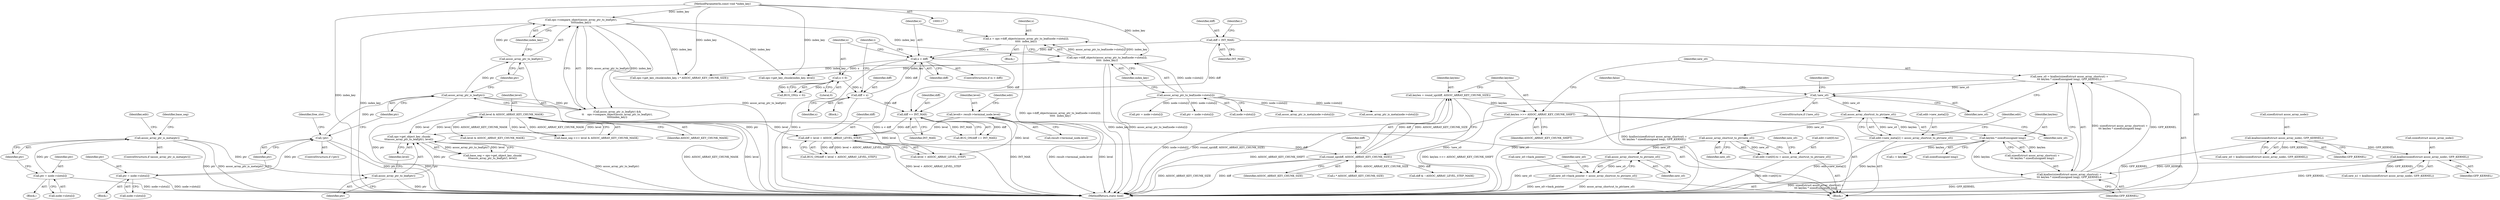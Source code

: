 digraph "0_linux_8d4a2ec1e0b41b0cf9a0c5cd4511da7f8e4f3de2@integer" {
"1001057" [label="(Call,new_s0 = kzalloc(sizeof(struct assoc_array_shortcut) +\n\t\t\t keylen * sizeof(unsigned long), GFP_KERNEL))"];
"1001059" [label="(Call,kzalloc(sizeof(struct assoc_array_shortcut) +\n\t\t\t keylen * sizeof(unsigned long), GFP_KERNEL))"];
"1001063" [label="(Call,keylen * sizeof(unsigned long))"];
"1001054" [label="(Call,keylen >>= ASSOC_ARRAY_KEY_CHUNK_SHIFT)"];
"1001049" [label="(Call,keylen = round_up(diff, ASSOC_ARRAY_KEY_CHUNK_SIZE))"];
"1001051" [label="(Call,round_up(diff, ASSOC_ARRAY_KEY_CHUNK_SIZE))"];
"1001044" [label="(Call,diff < level + ASSOC_ARRAY_LEVEL_STEP)"];
"1001040" [label="(Call,diff == INT_MAX)"];
"1001003" [label="(Call,diff = INT_MAX)"];
"1001028" [label="(Call,x < diff)"];
"1001017" [label="(Call,x = ops->diff_objects(assoc_array_ptr_to_leaf(node->slots[i]),\n\t\t\t\t\t  index_key))"];
"1001019" [label="(Call,ops->diff_objects(assoc_array_ptr_to_leaf(node->slots[i]),\n\t\t\t\t\t  index_key))"];
"1001020" [label="(Call,assoc_array_ptr_to_leaf(node->slots[i]))"];
"1000203" [label="(Call,ops->compare_object(assoc_array_ptr_to_leaf(ptr),\n\t\t\t\t\tindex_key))"];
"1000204" [label="(Call,assoc_array_ptr_to_leaf(ptr))"];
"1000201" [label="(Call,assoc_array_ptr_is_leaf(ptr))"];
"1000192" [label="(Call,!ptr)"];
"1000184" [label="(Call,ptr = node->slots[i])"];
"1000120" [label="(MethodParameterIn,const void *index_key)"];
"1001036" [label="(Call,diff = x)"];
"1001033" [label="(Call,x < 0)"];
"1000346" [label="(Call,level & ASSOC_ARRAY_KEY_CHUNK_MASK)"];
"1000340" [label="(Call,ops->get_object_key_chunk(\n\t\t\tassoc_array_ptr_to_leaf(ptr), level))"];
"1000341" [label="(Call,assoc_array_ptr_to_leaf(ptr))"];
"1000324" [label="(Call,assoc_array_ptr_is_meta(ptr))"];
"1000316" [label="(Call,ptr = node->slots[i])"];
"1000149" [label="(Call,level\t= result->terminal_node.level)"];
"1000284" [label="(Call,kzalloc(sizeof(struct assoc_array_node), GFP_KERNEL))"];
"1000265" [label="(Call,kzalloc(sizeof(struct assoc_array_node), GFP_KERNEL))"];
"1001069" [label="(Call,!new_s0)"];
"1001079" [label="(Call,assoc_array_shortcut_to_ptr(new_s0))"];
"1001073" [label="(Call,edit->new_meta[2] = assoc_array_shortcut_to_ptr(new_s0))"];
"1001089" [label="(Call,assoc_array_shortcut_to_ptr(new_s0))"];
"1001081" [label="(Call,edit->set[0].to = assoc_array_shortcut_to_ptr(new_s0))"];
"1001115" [label="(Call,assoc_array_shortcut_to_ptr(new_s0))"];
"1001111" [label="(Call,new_n0->back_pointer = assoc_array_shortcut_to_ptr(new_s0))"];
"1000342" [label="(Identifier,ptr)"];
"1001005" [label="(Identifier,INT_MAX)"];
"1000316" [label="(Call,ptr = node->slots[i])"];
"1001175" [label="(Call,level & ASSOC_ARRAY_KEY_CHUNK_MASK)"];
"1001060" [label="(Call,sizeof(struct assoc_array_shortcut) +\n\t\t\t keylen * sizeof(unsigned long))"];
"1001059" [label="(Call,kzalloc(sizeof(struct assoc_array_shortcut) +\n\t\t\t keylen * sizeof(unsigned long), GFP_KERNEL))"];
"1001051" [label="(Call,round_up(diff, ASSOC_ARRAY_KEY_CHUNK_SIZE))"];
"1001055" [label="(Identifier,keylen)"];
"1001045" [label="(Identifier,diff)"];
"1001052" [label="(Identifier,diff)"];
"1001029" [label="(Identifier,x)"];
"1001035" [label="(Literal,0)"];
"1000265" [label="(Call,kzalloc(sizeof(struct assoc_array_node), GFP_KERNEL))"];
"1001043" [label="(Call,BUG_ON(diff < level + ASSOC_ARRAY_LEVEL_STEP))"];
"1000318" [label="(Call,node->slots[i])"];
"1001018" [label="(Identifier,x)"];
"1000203" [label="(Call,ops->compare_object(assoc_array_ptr_to_leaf(ptr),\n\t\t\t\t\tindex_key))"];
"1000268" [label="(Identifier,GFP_KERNEL)"];
"1001067" [label="(Identifier,GFP_KERNEL)"];
"1000285" [label="(Call,sizeof(struct assoc_array_node))"];
"1001074" [label="(Call,edit->new_meta[2])"];
"1001038" [label="(Identifier,x)"];
"1001085" [label="(Identifier,edit)"];
"1000193" [label="(Identifier,ptr)"];
"1001082" [label="(Call,edit->set[0].to)"];
"1001204" [label="(Call,ptr = node->slots[i])"];
"1000266" [label="(Call,sizeof(struct assoc_array_node))"];
"1001064" [label="(Identifier,keylen)"];
"1000184" [label="(Call,ptr = node->slots[i])"];
"1000344" [label="(Call,base_seg >>= level & ASSOC_ARRAY_KEY_CHUNK_MASK)"];
"1001020" [label="(Call,assoc_array_ptr_to_leaf(node->slots[i]))"];
"1001021" [label="(Call,node->slots[i])"];
"1000605" [label="(Call,assoc_array_ptr_is_meta(node->slots[i]))"];
"1001068" [label="(ControlStructure,if (!new_s0))"];
"1001046" [label="(Call,level + ASSOC_ARRAY_LEVEL_STEP)"];
"1000183" [label="(Block,)"];
"1000151" [label="(Call,result->terminal_node.level)"];
"1001072" [label="(Identifier,false)"];
"1001003" [label="(Call,diff = INT_MAX)"];
"1000348" [label="(Identifier,ASSOC_ARRAY_KEY_CHUNK_MASK)"];
"1000192" [label="(Call,!ptr)"];
"1001080" [label="(Identifier,new_s0)"];
"1000347" [label="(Identifier,level)"];
"1001090" [label="(Identifier,new_s0)"];
"1000317" [label="(Identifier,ptr)"];
"1001115" [label="(Call,assoc_array_shortcut_to_ptr(new_s0))"];
"1000315" [label="(Block,)"];
"1001053" [label="(Identifier,ASSOC_ARRAY_KEY_CHUNK_SIZE)"];
"1000324" [label="(Call,assoc_array_ptr_is_meta(ptr))"];
"1000343" [label="(Identifier,level)"];
"1000338" [label="(Call,base_seg = ops->get_object_key_chunk(\n\t\t\tassoc_array_ptr_to_leaf(ptr), level))"];
"1001079" [label="(Call,assoc_array_shortcut_to_ptr(new_s0))"];
"1000346" [label="(Call,level & ASSOC_ARRAY_KEY_CHUNK_MASK)"];
"1001031" [label="(Block,)"];
"1001028" [label="(Call,x < diff)"];
"1001058" [label="(Identifier,new_s0)"];
"1000323" [label="(ControlStructure,if (assoc_array_ptr_is_meta(ptr)))"];
"1001056" [label="(Identifier,ASSOC_ARRAY_KEY_CHUNK_SHIFT)"];
"1000206" [label="(Identifier,index_key)"];
"1001049" [label="(Call,keylen = round_up(diff, ASSOC_ARRAY_KEY_CHUNK_SIZE))"];
"1000205" [label="(Identifier,ptr)"];
"1001063" [label="(Call,keylen * sizeof(unsigned long))"];
"1001034" [label="(Identifier,x)"];
"1000284" [label="(Call,kzalloc(sizeof(struct assoc_array_node), GFP_KERNEL))"];
"1001111" [label="(Call,new_n0->back_pointer = assoc_array_shortcut_to_ptr(new_s0))"];
"1001166" [label="(Call,ops->get_key_chunk(index_key, i * ASSOC_ARRAY_KEY_CHUNK_SIZE))"];
"1001081" [label="(Call,edit->set[0].to = assoc_array_shortcut_to_ptr(new_s0))"];
"1000196" [label="(Identifier,free_slot)"];
"1000546" [label="(Call,assoc_array_ptr_is_meta(node->slots[i]))"];
"1000202" [label="(Identifier,ptr)"];
"1001168" [label="(Call,i * ASSOC_ARRAY_KEY_CHUNK_SIZE)"];
"1000185" [label="(Identifier,ptr)"];
"1001065" [label="(Call,sizeof(unsigned long))"];
"1000340" [label="(Call,ops->get_object_key_chunk(\n\t\t\tassoc_array_ptr_to_leaf(ptr), level))"];
"1000747" [label="(Call,ptr = node->slots[i])"];
"1000122" [label="(Block,)"];
"1000159" [label="(Identifier,edit)"];
"1001044" [label="(Call,diff < level + ASSOC_ARRAY_LEVEL_STEP)"];
"1001019" [label="(Call,ops->diff_objects(assoc_array_ptr_to_leaf(node->slots[i]),\n\t\t\t\t\t  index_key))"];
"1001070" [label="(Identifier,new_s0)"];
"1001036" [label="(Call,diff = x)"];
"1001140" [label="(Call,diff & ~ASSOC_ARRAY_LEVEL_STEP_MASK)"];
"1001042" [label="(Identifier,INT_MAX)"];
"1000150" [label="(Identifier,level)"];
"1001073" [label="(Call,edit->new_meta[2] = assoc_array_shortcut_to_ptr(new_s0))"];
"1000191" [label="(ControlStructure,if (!ptr))"];
"1000341" [label="(Call,assoc_array_ptr_to_leaf(ptr))"];
"1001112" [label="(Call,new_n0->back_pointer)"];
"1000149" [label="(Call,level\t= result->terminal_node.level)"];
"1000120" [label="(MethodParameterIn,const void *index_key)"];
"1000325" [label="(Identifier,ptr)"];
"1001057" [label="(Call,new_s0 = kzalloc(sizeof(struct assoc_array_shortcut) +\n\t\t\t keylen * sizeof(unsigned long), GFP_KERNEL))"];
"1001050" [label="(Identifier,keylen)"];
"1000282" [label="(Call,new_n1 = kzalloc(sizeof(struct assoc_array_node), GFP_KERNEL))"];
"1001119" [label="(Identifier,new_n0)"];
"1001093" [label="(Identifier,new_s0)"];
"1001069" [label="(Call,!new_s0)"];
"1001116" [label="(Identifier,new_s0)"];
"1001076" [label="(Identifier,edit)"];
"1000204" [label="(Call,assoc_array_ptr_to_leaf(ptr))"];
"1000186" [label="(Call,node->slots[i])"];
"1001040" [label="(Call,diff == INT_MAX)"];
"1001030" [label="(Identifier,diff)"];
"1001233" [label="(Call,ops->get_key_chunk(index_key, level))"];
"1001032" [label="(Call,BUG_ON(x < 0))"];
"1000330" [label="(Identifier,edit)"];
"1001017" [label="(Call,x = ops->diff_objects(assoc_array_ptr_to_leaf(node->slots[i]),\n\t\t\t\t\t  index_key))"];
"1000263" [label="(Call,new_n0 = kzalloc(sizeof(struct assoc_array_node), GFP_KERNEL))"];
"1001033" [label="(Call,x < 0)"];
"1001014" [label="(Identifier,i)"];
"1001004" [label="(Identifier,diff)"];
"1000339" [label="(Identifier,base_seg)"];
"1000201" [label="(Call,assoc_array_ptr_is_leaf(ptr))"];
"1001008" [label="(Identifier,i)"];
"1001041" [label="(Identifier,diff)"];
"1001089" [label="(Call,assoc_array_shortcut_to_ptr(new_s0))"];
"1001027" [label="(ControlStructure,if (x < diff))"];
"1001015" [label="(Block,)"];
"1001039" [label="(Call,BUG_ON(diff == INT_MAX))"];
"1000287" [label="(Identifier,GFP_KERNEL)"];
"1000200" [label="(Call,assoc_array_ptr_is_leaf(ptr) &&\n\t\t    ops->compare_object(assoc_array_ptr_to_leaf(ptr),\n\t\t\t\t\tindex_key))"];
"1001251" [label="(MethodReturn,static bool)"];
"1001054" [label="(Call,keylen >>= ASSOC_ARRAY_KEY_CHUNK_SHIFT)"];
"1001037" [label="(Identifier,diff)"];
"1001026" [label="(Identifier,index_key)"];
"1001155" [label="(Call,i < keylen)"];
"1001057" -> "1000122"  [label="AST: "];
"1001057" -> "1001059"  [label="CFG: "];
"1001058" -> "1001057"  [label="AST: "];
"1001059" -> "1001057"  [label="AST: "];
"1001070" -> "1001057"  [label="CFG: "];
"1001057" -> "1001251"  [label="DDG: kzalloc(sizeof(struct assoc_array_shortcut) +\n\t\t\t keylen * sizeof(unsigned long), GFP_KERNEL)"];
"1001059" -> "1001057"  [label="DDG: sizeof(struct assoc_array_shortcut) +\n\t\t\t keylen * sizeof(unsigned long)"];
"1001059" -> "1001057"  [label="DDG: GFP_KERNEL"];
"1001057" -> "1001069"  [label="DDG: new_s0"];
"1001059" -> "1001067"  [label="CFG: "];
"1001060" -> "1001059"  [label="AST: "];
"1001067" -> "1001059"  [label="AST: "];
"1001059" -> "1001251"  [label="DDG: sizeof(struct assoc_array_shortcut) +\n\t\t\t keylen * sizeof(unsigned long)"];
"1001059" -> "1001251"  [label="DDG: GFP_KERNEL"];
"1001063" -> "1001059"  [label="DDG: keylen"];
"1000284" -> "1001059"  [label="DDG: GFP_KERNEL"];
"1001063" -> "1001060"  [label="AST: "];
"1001063" -> "1001065"  [label="CFG: "];
"1001064" -> "1001063"  [label="AST: "];
"1001065" -> "1001063"  [label="AST: "];
"1001060" -> "1001063"  [label="CFG: "];
"1001063" -> "1001251"  [label="DDG: keylen"];
"1001063" -> "1001060"  [label="DDG: keylen"];
"1001054" -> "1001063"  [label="DDG: keylen"];
"1001063" -> "1001155"  [label="DDG: keylen"];
"1001054" -> "1000122"  [label="AST: "];
"1001054" -> "1001056"  [label="CFG: "];
"1001055" -> "1001054"  [label="AST: "];
"1001056" -> "1001054"  [label="AST: "];
"1001058" -> "1001054"  [label="CFG: "];
"1001054" -> "1001251"  [label="DDG: ASSOC_ARRAY_KEY_CHUNK_SHIFT"];
"1001054" -> "1001251"  [label="DDG: keylen >>= ASSOC_ARRAY_KEY_CHUNK_SHIFT"];
"1001049" -> "1001054"  [label="DDG: keylen"];
"1001049" -> "1000122"  [label="AST: "];
"1001049" -> "1001051"  [label="CFG: "];
"1001050" -> "1001049"  [label="AST: "];
"1001051" -> "1001049"  [label="AST: "];
"1001055" -> "1001049"  [label="CFG: "];
"1001049" -> "1001251"  [label="DDG: round_up(diff, ASSOC_ARRAY_KEY_CHUNK_SIZE)"];
"1001051" -> "1001049"  [label="DDG: diff"];
"1001051" -> "1001049"  [label="DDG: ASSOC_ARRAY_KEY_CHUNK_SIZE"];
"1001051" -> "1001053"  [label="CFG: "];
"1001052" -> "1001051"  [label="AST: "];
"1001053" -> "1001051"  [label="AST: "];
"1001051" -> "1001251"  [label="DDG: diff"];
"1001051" -> "1001251"  [label="DDG: ASSOC_ARRAY_KEY_CHUNK_SIZE"];
"1001044" -> "1001051"  [label="DDG: diff"];
"1001051" -> "1001140"  [label="DDG: diff"];
"1001051" -> "1001168"  [label="DDG: ASSOC_ARRAY_KEY_CHUNK_SIZE"];
"1001044" -> "1001043"  [label="AST: "];
"1001044" -> "1001046"  [label="CFG: "];
"1001045" -> "1001044"  [label="AST: "];
"1001046" -> "1001044"  [label="AST: "];
"1001043" -> "1001044"  [label="CFG: "];
"1001044" -> "1001251"  [label="DDG: level + ASSOC_ARRAY_LEVEL_STEP"];
"1001044" -> "1001043"  [label="DDG: diff"];
"1001044" -> "1001043"  [label="DDG: level + ASSOC_ARRAY_LEVEL_STEP"];
"1001040" -> "1001044"  [label="DDG: diff"];
"1000346" -> "1001044"  [label="DDG: level"];
"1000149" -> "1001044"  [label="DDG: level"];
"1001040" -> "1001039"  [label="AST: "];
"1001040" -> "1001042"  [label="CFG: "];
"1001041" -> "1001040"  [label="AST: "];
"1001042" -> "1001040"  [label="AST: "];
"1001039" -> "1001040"  [label="CFG: "];
"1001040" -> "1001251"  [label="DDG: INT_MAX"];
"1001040" -> "1001039"  [label="DDG: diff"];
"1001040" -> "1001039"  [label="DDG: INT_MAX"];
"1001003" -> "1001040"  [label="DDG: diff"];
"1001028" -> "1001040"  [label="DDG: diff"];
"1001036" -> "1001040"  [label="DDG: diff"];
"1001003" -> "1000122"  [label="AST: "];
"1001003" -> "1001005"  [label="CFG: "];
"1001004" -> "1001003"  [label="AST: "];
"1001005" -> "1001003"  [label="AST: "];
"1001008" -> "1001003"  [label="CFG: "];
"1001003" -> "1001028"  [label="DDG: diff"];
"1001028" -> "1001027"  [label="AST: "];
"1001028" -> "1001030"  [label="CFG: "];
"1001029" -> "1001028"  [label="AST: "];
"1001030" -> "1001028"  [label="AST: "];
"1001034" -> "1001028"  [label="CFG: "];
"1001014" -> "1001028"  [label="CFG: "];
"1001028" -> "1001251"  [label="DDG: x < diff"];
"1001028" -> "1001251"  [label="DDG: x"];
"1001017" -> "1001028"  [label="DDG: x"];
"1001036" -> "1001028"  [label="DDG: diff"];
"1001028" -> "1001033"  [label="DDG: x"];
"1001017" -> "1001015"  [label="AST: "];
"1001017" -> "1001019"  [label="CFG: "];
"1001018" -> "1001017"  [label="AST: "];
"1001019" -> "1001017"  [label="AST: "];
"1001029" -> "1001017"  [label="CFG: "];
"1001017" -> "1001251"  [label="DDG: ops->diff_objects(assoc_array_ptr_to_leaf(node->slots[i]),\n\t\t\t\t\t  index_key)"];
"1001019" -> "1001017"  [label="DDG: assoc_array_ptr_to_leaf(node->slots[i])"];
"1001019" -> "1001017"  [label="DDG: index_key"];
"1001019" -> "1001026"  [label="CFG: "];
"1001020" -> "1001019"  [label="AST: "];
"1001026" -> "1001019"  [label="AST: "];
"1001019" -> "1001251"  [label="DDG: index_key"];
"1001019" -> "1001251"  [label="DDG: assoc_array_ptr_to_leaf(node->slots[i])"];
"1001020" -> "1001019"  [label="DDG: node->slots[i]"];
"1000203" -> "1001019"  [label="DDG: index_key"];
"1000120" -> "1001019"  [label="DDG: index_key"];
"1001019" -> "1001166"  [label="DDG: index_key"];
"1001019" -> "1001233"  [label="DDG: index_key"];
"1001020" -> "1001021"  [label="CFG: "];
"1001021" -> "1001020"  [label="AST: "];
"1001026" -> "1001020"  [label="CFG: "];
"1001020" -> "1001251"  [label="DDG: node->slots[i]"];
"1001020" -> "1000546"  [label="DDG: node->slots[i]"];
"1001020" -> "1000605"  [label="DDG: node->slots[i]"];
"1001020" -> "1000747"  [label="DDG: node->slots[i]"];
"1001020" -> "1001204"  [label="DDG: node->slots[i]"];
"1000203" -> "1000200"  [label="AST: "];
"1000203" -> "1000206"  [label="CFG: "];
"1000204" -> "1000203"  [label="AST: "];
"1000206" -> "1000203"  [label="AST: "];
"1000200" -> "1000203"  [label="CFG: "];
"1000203" -> "1001251"  [label="DDG: index_key"];
"1000203" -> "1001251"  [label="DDG: assoc_array_ptr_to_leaf(ptr)"];
"1000203" -> "1000200"  [label="DDG: assoc_array_ptr_to_leaf(ptr)"];
"1000203" -> "1000200"  [label="DDG: index_key"];
"1000204" -> "1000203"  [label="DDG: ptr"];
"1000120" -> "1000203"  [label="DDG: index_key"];
"1000203" -> "1001166"  [label="DDG: index_key"];
"1000203" -> "1001233"  [label="DDG: index_key"];
"1000204" -> "1000205"  [label="CFG: "];
"1000205" -> "1000204"  [label="AST: "];
"1000206" -> "1000204"  [label="CFG: "];
"1000204" -> "1001251"  [label="DDG: ptr"];
"1000201" -> "1000204"  [label="DDG: ptr"];
"1000201" -> "1000200"  [label="AST: "];
"1000201" -> "1000202"  [label="CFG: "];
"1000202" -> "1000201"  [label="AST: "];
"1000205" -> "1000201"  [label="CFG: "];
"1000200" -> "1000201"  [label="CFG: "];
"1000201" -> "1001251"  [label="DDG: ptr"];
"1000201" -> "1000200"  [label="DDG: ptr"];
"1000192" -> "1000201"  [label="DDG: ptr"];
"1000192" -> "1000191"  [label="AST: "];
"1000192" -> "1000193"  [label="CFG: "];
"1000193" -> "1000192"  [label="AST: "];
"1000196" -> "1000192"  [label="CFG: "];
"1000202" -> "1000192"  [label="CFG: "];
"1000192" -> "1001251"  [label="DDG: ptr"];
"1000192" -> "1001251"  [label="DDG: !ptr"];
"1000184" -> "1000192"  [label="DDG: ptr"];
"1000184" -> "1000183"  [label="AST: "];
"1000184" -> "1000186"  [label="CFG: "];
"1000185" -> "1000184"  [label="AST: "];
"1000186" -> "1000184"  [label="AST: "];
"1000193" -> "1000184"  [label="CFG: "];
"1000184" -> "1001251"  [label="DDG: node->slots[i]"];
"1000120" -> "1000117"  [label="AST: "];
"1000120" -> "1001251"  [label="DDG: index_key"];
"1000120" -> "1001166"  [label="DDG: index_key"];
"1000120" -> "1001233"  [label="DDG: index_key"];
"1001036" -> "1001031"  [label="AST: "];
"1001036" -> "1001038"  [label="CFG: "];
"1001037" -> "1001036"  [label="AST: "];
"1001038" -> "1001036"  [label="AST: "];
"1001014" -> "1001036"  [label="CFG: "];
"1001036" -> "1001251"  [label="DDG: x"];
"1001033" -> "1001036"  [label="DDG: x"];
"1001033" -> "1001032"  [label="AST: "];
"1001033" -> "1001035"  [label="CFG: "];
"1001034" -> "1001033"  [label="AST: "];
"1001035" -> "1001033"  [label="AST: "];
"1001032" -> "1001033"  [label="CFG: "];
"1001033" -> "1001032"  [label="DDG: x"];
"1001033" -> "1001032"  [label="DDG: 0"];
"1000346" -> "1000344"  [label="AST: "];
"1000346" -> "1000348"  [label="CFG: "];
"1000347" -> "1000346"  [label="AST: "];
"1000348" -> "1000346"  [label="AST: "];
"1000344" -> "1000346"  [label="CFG: "];
"1000346" -> "1001251"  [label="DDG: ASSOC_ARRAY_KEY_CHUNK_MASK"];
"1000346" -> "1001251"  [label="DDG: level"];
"1000346" -> "1000340"  [label="DDG: level"];
"1000346" -> "1000344"  [label="DDG: level"];
"1000346" -> "1000344"  [label="DDG: ASSOC_ARRAY_KEY_CHUNK_MASK"];
"1000340" -> "1000346"  [label="DDG: level"];
"1000346" -> "1001046"  [label="DDG: level"];
"1000346" -> "1001175"  [label="DDG: ASSOC_ARRAY_KEY_CHUNK_MASK"];
"1000340" -> "1000338"  [label="AST: "];
"1000340" -> "1000343"  [label="CFG: "];
"1000341" -> "1000340"  [label="AST: "];
"1000343" -> "1000340"  [label="AST: "];
"1000338" -> "1000340"  [label="CFG: "];
"1000340" -> "1001251"  [label="DDG: assoc_array_ptr_to_leaf(ptr)"];
"1000340" -> "1000338"  [label="DDG: assoc_array_ptr_to_leaf(ptr)"];
"1000340" -> "1000338"  [label="DDG: level"];
"1000341" -> "1000340"  [label="DDG: ptr"];
"1000149" -> "1000340"  [label="DDG: level"];
"1000341" -> "1000342"  [label="CFG: "];
"1000342" -> "1000341"  [label="AST: "];
"1000343" -> "1000341"  [label="CFG: "];
"1000341" -> "1001251"  [label="DDG: ptr"];
"1000324" -> "1000341"  [label="DDG: ptr"];
"1000324" -> "1000323"  [label="AST: "];
"1000324" -> "1000325"  [label="CFG: "];
"1000325" -> "1000324"  [label="AST: "];
"1000330" -> "1000324"  [label="CFG: "];
"1000339" -> "1000324"  [label="CFG: "];
"1000324" -> "1001251"  [label="DDG: assoc_array_ptr_is_meta(ptr)"];
"1000324" -> "1001251"  [label="DDG: ptr"];
"1000316" -> "1000324"  [label="DDG: ptr"];
"1000316" -> "1000315"  [label="AST: "];
"1000316" -> "1000318"  [label="CFG: "];
"1000317" -> "1000316"  [label="AST: "];
"1000318" -> "1000316"  [label="AST: "];
"1000325" -> "1000316"  [label="CFG: "];
"1000316" -> "1001251"  [label="DDG: node->slots[i]"];
"1000149" -> "1000122"  [label="AST: "];
"1000149" -> "1000151"  [label="CFG: "];
"1000150" -> "1000149"  [label="AST: "];
"1000151" -> "1000149"  [label="AST: "];
"1000159" -> "1000149"  [label="CFG: "];
"1000149" -> "1001251"  [label="DDG: result->terminal_node.level"];
"1000149" -> "1001251"  [label="DDG: level"];
"1000149" -> "1001046"  [label="DDG: level"];
"1000284" -> "1000282"  [label="AST: "];
"1000284" -> "1000287"  [label="CFG: "];
"1000285" -> "1000284"  [label="AST: "];
"1000287" -> "1000284"  [label="AST: "];
"1000282" -> "1000284"  [label="CFG: "];
"1000284" -> "1001251"  [label="DDG: GFP_KERNEL"];
"1000284" -> "1000282"  [label="DDG: GFP_KERNEL"];
"1000265" -> "1000284"  [label="DDG: GFP_KERNEL"];
"1000265" -> "1000263"  [label="AST: "];
"1000265" -> "1000268"  [label="CFG: "];
"1000266" -> "1000265"  [label="AST: "];
"1000268" -> "1000265"  [label="AST: "];
"1000263" -> "1000265"  [label="CFG: "];
"1000265" -> "1001251"  [label="DDG: GFP_KERNEL"];
"1000265" -> "1000263"  [label="DDG: GFP_KERNEL"];
"1001069" -> "1001068"  [label="AST: "];
"1001069" -> "1001070"  [label="CFG: "];
"1001070" -> "1001069"  [label="AST: "];
"1001072" -> "1001069"  [label="CFG: "];
"1001076" -> "1001069"  [label="CFG: "];
"1001069" -> "1001251"  [label="DDG: !new_s0"];
"1001069" -> "1001251"  [label="DDG: new_s0"];
"1001069" -> "1001079"  [label="DDG: new_s0"];
"1001079" -> "1001073"  [label="AST: "];
"1001079" -> "1001080"  [label="CFG: "];
"1001080" -> "1001079"  [label="AST: "];
"1001073" -> "1001079"  [label="CFG: "];
"1001079" -> "1001073"  [label="DDG: new_s0"];
"1001079" -> "1001089"  [label="DDG: new_s0"];
"1001073" -> "1000122"  [label="AST: "];
"1001074" -> "1001073"  [label="AST: "];
"1001085" -> "1001073"  [label="CFG: "];
"1001073" -> "1001251"  [label="DDG: edit->new_meta[2]"];
"1001089" -> "1001081"  [label="AST: "];
"1001089" -> "1001090"  [label="CFG: "];
"1001090" -> "1001089"  [label="AST: "];
"1001081" -> "1001089"  [label="CFG: "];
"1001089" -> "1001081"  [label="DDG: new_s0"];
"1001089" -> "1001115"  [label="DDG: new_s0"];
"1001081" -> "1000122"  [label="AST: "];
"1001082" -> "1001081"  [label="AST: "];
"1001093" -> "1001081"  [label="CFG: "];
"1001081" -> "1001251"  [label="DDG: edit->set[0].to"];
"1001115" -> "1001111"  [label="AST: "];
"1001115" -> "1001116"  [label="CFG: "];
"1001116" -> "1001115"  [label="AST: "];
"1001111" -> "1001115"  [label="CFG: "];
"1001115" -> "1001251"  [label="DDG: new_s0"];
"1001115" -> "1001111"  [label="DDG: new_s0"];
"1001111" -> "1000122"  [label="AST: "];
"1001112" -> "1001111"  [label="AST: "];
"1001119" -> "1001111"  [label="CFG: "];
"1001111" -> "1001251"  [label="DDG: assoc_array_shortcut_to_ptr(new_s0)"];
"1001111" -> "1001251"  [label="DDG: new_n0->back_pointer"];
}
